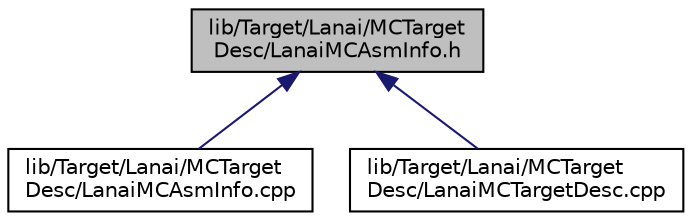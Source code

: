 digraph "lib/Target/Lanai/MCTargetDesc/LanaiMCAsmInfo.h"
{
 // LATEX_PDF_SIZE
  bgcolor="transparent";
  edge [fontname="Helvetica",fontsize="10",labelfontname="Helvetica",labelfontsize="10"];
  node [fontname="Helvetica",fontsize="10",shape=record];
  Node1 [label="lib/Target/Lanai/MCTarget\lDesc/LanaiMCAsmInfo.h",height=0.2,width=0.4,color="black", fillcolor="grey75", style="filled", fontcolor="black",tooltip=" "];
  Node1 -> Node2 [dir="back",color="midnightblue",fontsize="10",style="solid",fontname="Helvetica"];
  Node2 [label="lib/Target/Lanai/MCTarget\lDesc/LanaiMCAsmInfo.cpp",height=0.2,width=0.4,color="black",URL="$LanaiMCAsmInfo_8cpp.html",tooltip=" "];
  Node1 -> Node3 [dir="back",color="midnightblue",fontsize="10",style="solid",fontname="Helvetica"];
  Node3 [label="lib/Target/Lanai/MCTarget\lDesc/LanaiMCTargetDesc.cpp",height=0.2,width=0.4,color="black",URL="$LanaiMCTargetDesc_8cpp.html",tooltip=" "];
}
